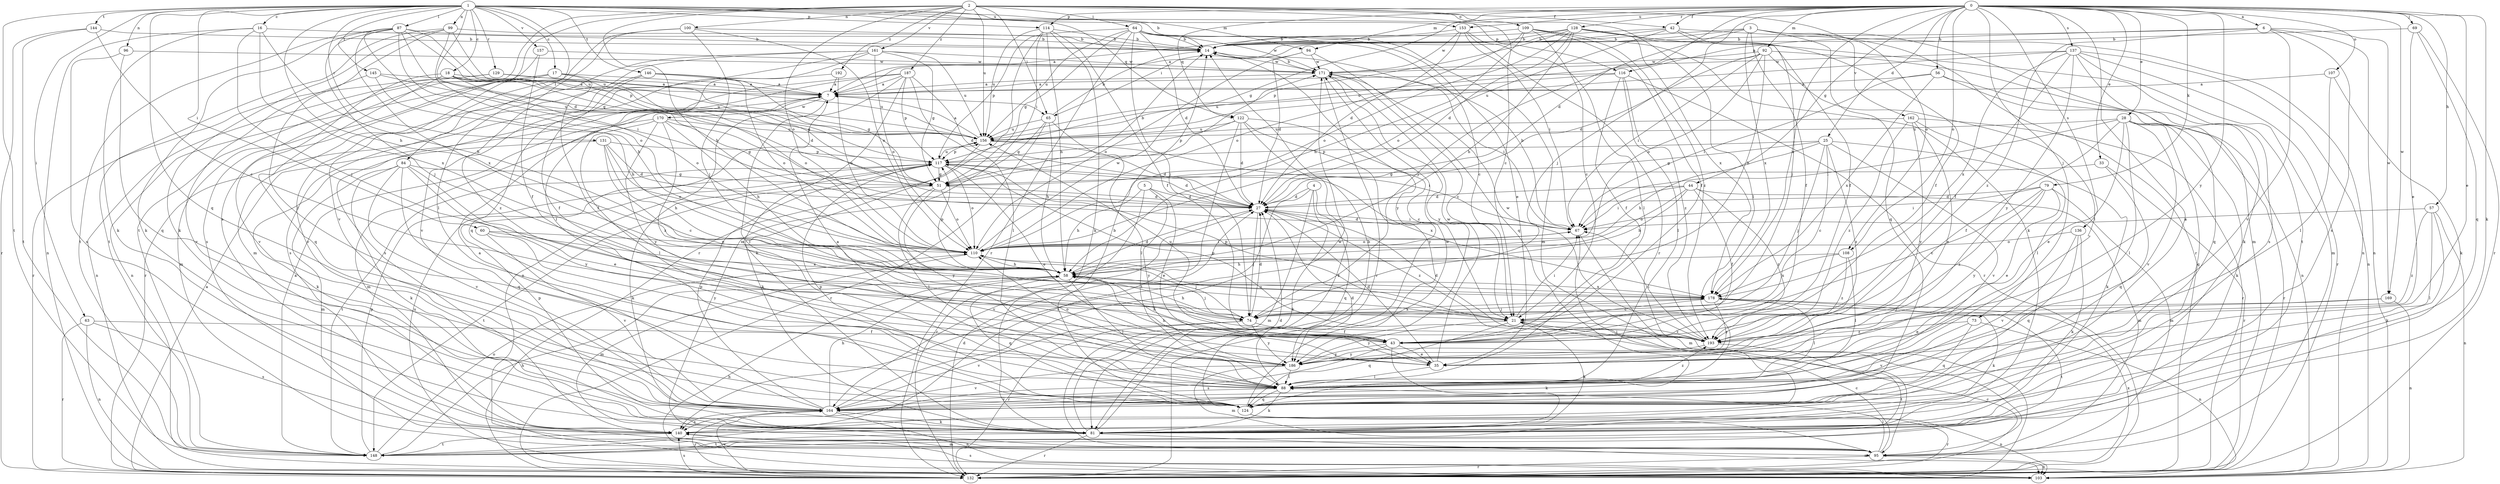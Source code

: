 strict digraph  {
0;
1;
2;
3;
4;
5;
6;
7;
14;
16;
17;
18;
21;
25;
27;
28;
33;
35;
42;
43;
44;
51;
56;
57;
58;
60;
63;
64;
65;
67;
69;
73;
74;
79;
81;
84;
87;
88;
92;
94;
95;
96;
99;
100;
103;
107;
108;
109;
110;
114;
116;
117;
122;
124;
128;
129;
131;
132;
136;
137;
140;
144;
145;
146;
148;
153;
156;
157;
161;
162;
164;
169;
170;
171;
178;
186;
187;
192;
193;
0 -> 6  [label=a];
0 -> 25  [label=d];
0 -> 27  [label=d];
0 -> 28  [label=e];
0 -> 33  [label=e];
0 -> 35  [label=e];
0 -> 42  [label=f];
0 -> 44  [label=g];
0 -> 51  [label=g];
0 -> 56  [label=h];
0 -> 57  [label=h];
0 -> 69  [label=j];
0 -> 73  [label=j];
0 -> 74  [label=j];
0 -> 79  [label=k];
0 -> 81  [label=k];
0 -> 92  [label=m];
0 -> 94  [label=m];
0 -> 107  [label=o];
0 -> 108  [label=o];
0 -> 114  [label=p];
0 -> 122  [label=q];
0 -> 128  [label=r];
0 -> 136  [label=s];
0 -> 137  [label=s];
0 -> 140  [label=s];
0 -> 153  [label=u];
0 -> 169  [label=w];
0 -> 178  [label=x];
0 -> 186  [label=y];
1 -> 14  [label=b];
1 -> 16  [label=c];
1 -> 17  [label=c];
1 -> 18  [label=c];
1 -> 27  [label=d];
1 -> 58  [label=h];
1 -> 60  [label=i];
1 -> 63  [label=i];
1 -> 84  [label=l];
1 -> 87  [label=l];
1 -> 94  [label=m];
1 -> 96  [label=n];
1 -> 99  [label=n];
1 -> 114  [label=p];
1 -> 116  [label=p];
1 -> 122  [label=q];
1 -> 124  [label=q];
1 -> 129  [label=r];
1 -> 131  [label=r];
1 -> 144  [label=t];
1 -> 145  [label=t];
1 -> 146  [label=t];
1 -> 148  [label=t];
1 -> 153  [label=u];
1 -> 157  [label=v];
2 -> 21  [label=c];
2 -> 42  [label=f];
2 -> 58  [label=h];
2 -> 64  [label=i];
2 -> 65  [label=i];
2 -> 88  [label=l];
2 -> 100  [label=n];
2 -> 108  [label=o];
2 -> 109  [label=o];
2 -> 110  [label=o];
2 -> 140  [label=s];
2 -> 148  [label=t];
2 -> 156  [label=u];
2 -> 161  [label=v];
2 -> 187  [label=z];
2 -> 192  [label=z];
3 -> 14  [label=b];
3 -> 43  [label=f];
3 -> 65  [label=i];
3 -> 74  [label=j];
3 -> 95  [label=m];
3 -> 124  [label=q];
3 -> 132  [label=r];
3 -> 162  [label=v];
3 -> 178  [label=x];
4 -> 27  [label=d];
4 -> 81  [label=k];
4 -> 95  [label=m];
4 -> 124  [label=q];
4 -> 140  [label=s];
5 -> 27  [label=d];
5 -> 35  [label=e];
5 -> 58  [label=h];
5 -> 132  [label=r];
5 -> 186  [label=y];
6 -> 14  [label=b];
6 -> 103  [label=n];
6 -> 116  [label=p];
6 -> 140  [label=s];
6 -> 164  [label=v];
6 -> 169  [label=w];
6 -> 193  [label=z];
7 -> 65  [label=i];
7 -> 88  [label=l];
7 -> 170  [label=w];
14 -> 171  [label=w];
14 -> 186  [label=y];
16 -> 14  [label=b];
16 -> 58  [label=h];
16 -> 74  [label=j];
16 -> 81  [label=k];
16 -> 103  [label=n];
16 -> 178  [label=x];
17 -> 7  [label=a];
17 -> 43  [label=f];
17 -> 95  [label=m];
17 -> 103  [label=n];
17 -> 110  [label=o];
17 -> 164  [label=v];
18 -> 7  [label=a];
18 -> 27  [label=d];
18 -> 51  [label=g];
18 -> 110  [label=o];
18 -> 124  [label=q];
18 -> 156  [label=u];
18 -> 164  [label=v];
21 -> 67  [label=i];
21 -> 81  [label=k];
21 -> 110  [label=o];
21 -> 117  [label=p];
21 -> 124  [label=q];
21 -> 186  [label=y];
21 -> 193  [label=z];
25 -> 21  [label=c];
25 -> 51  [label=g];
25 -> 58  [label=h];
25 -> 74  [label=j];
25 -> 81  [label=k];
25 -> 117  [label=p];
25 -> 164  [label=v];
25 -> 193  [label=z];
27 -> 67  [label=i];
27 -> 74  [label=j];
27 -> 164  [label=v];
27 -> 193  [label=z];
28 -> 35  [label=e];
28 -> 43  [label=f];
28 -> 67  [label=i];
28 -> 81  [label=k];
28 -> 88  [label=l];
28 -> 124  [label=q];
28 -> 132  [label=r];
28 -> 156  [label=u];
28 -> 164  [label=v];
33 -> 51  [label=g];
33 -> 124  [label=q];
33 -> 132  [label=r];
35 -> 27  [label=d];
35 -> 58  [label=h];
35 -> 88  [label=l];
35 -> 110  [label=o];
35 -> 171  [label=w];
42 -> 7  [label=a];
42 -> 14  [label=b];
42 -> 43  [label=f];
42 -> 74  [label=j];
42 -> 103  [label=n];
42 -> 110  [label=o];
43 -> 35  [label=e];
43 -> 58  [label=h];
43 -> 81  [label=k];
43 -> 140  [label=s];
43 -> 156  [label=u];
43 -> 186  [label=y];
44 -> 27  [label=d];
44 -> 43  [label=f];
44 -> 58  [label=h];
44 -> 67  [label=i];
44 -> 95  [label=m];
44 -> 110  [label=o];
44 -> 193  [label=z];
51 -> 14  [label=b];
51 -> 27  [label=d];
51 -> 88  [label=l];
51 -> 110  [label=o];
51 -> 148  [label=t];
51 -> 186  [label=y];
56 -> 7  [label=a];
56 -> 67  [label=i];
56 -> 103  [label=n];
56 -> 124  [label=q];
56 -> 178  [label=x];
57 -> 67  [label=i];
57 -> 81  [label=k];
57 -> 88  [label=l];
57 -> 103  [label=n];
57 -> 193  [label=z];
58 -> 27  [label=d];
58 -> 74  [label=j];
58 -> 88  [label=l];
58 -> 117  [label=p];
58 -> 124  [label=q];
58 -> 178  [label=x];
60 -> 110  [label=o];
60 -> 164  [label=v];
60 -> 178  [label=x];
60 -> 186  [label=y];
63 -> 43  [label=f];
63 -> 103  [label=n];
63 -> 132  [label=r];
63 -> 140  [label=s];
64 -> 14  [label=b];
64 -> 21  [label=c];
64 -> 27  [label=d];
64 -> 35  [label=e];
64 -> 51  [label=g];
64 -> 74  [label=j];
64 -> 95  [label=m];
64 -> 117  [label=p];
64 -> 132  [label=r];
64 -> 156  [label=u];
64 -> 171  [label=w];
65 -> 14  [label=b];
65 -> 51  [label=g];
65 -> 58  [label=h];
65 -> 88  [label=l];
65 -> 132  [label=r];
65 -> 156  [label=u];
67 -> 14  [label=b];
67 -> 27  [label=d];
67 -> 95  [label=m];
67 -> 110  [label=o];
69 -> 14  [label=b];
69 -> 35  [label=e];
69 -> 124  [label=q];
69 -> 132  [label=r];
73 -> 103  [label=n];
73 -> 124  [label=q];
73 -> 164  [label=v];
73 -> 193  [label=z];
74 -> 27  [label=d];
74 -> 43  [label=f];
74 -> 58  [label=h];
74 -> 132  [label=r];
74 -> 164  [label=v];
74 -> 178  [label=x];
74 -> 186  [label=y];
79 -> 21  [label=c];
79 -> 27  [label=d];
79 -> 35  [label=e];
79 -> 67  [label=i];
79 -> 95  [label=m];
79 -> 186  [label=y];
79 -> 193  [label=z];
81 -> 14  [label=b];
81 -> 27  [label=d];
81 -> 103  [label=n];
81 -> 117  [label=p];
81 -> 132  [label=r];
81 -> 148  [label=t];
84 -> 35  [label=e];
84 -> 51  [label=g];
84 -> 81  [label=k];
84 -> 95  [label=m];
84 -> 124  [label=q];
84 -> 164  [label=v];
84 -> 186  [label=y];
87 -> 14  [label=b];
87 -> 51  [label=g];
87 -> 58  [label=h];
87 -> 67  [label=i];
87 -> 74  [label=j];
87 -> 81  [label=k];
87 -> 117  [label=p];
87 -> 148  [label=t];
87 -> 156  [label=u];
87 -> 178  [label=x];
88 -> 7  [label=a];
88 -> 27  [label=d];
88 -> 81  [label=k];
88 -> 124  [label=q];
88 -> 164  [label=v];
88 -> 193  [label=z];
92 -> 27  [label=d];
92 -> 58  [label=h];
92 -> 67  [label=i];
92 -> 81  [label=k];
92 -> 88  [label=l];
92 -> 110  [label=o];
92 -> 156  [label=u];
92 -> 171  [label=w];
94 -> 27  [label=d];
94 -> 110  [label=o];
94 -> 124  [label=q];
94 -> 171  [label=w];
95 -> 21  [label=c];
95 -> 88  [label=l];
95 -> 103  [label=n];
95 -> 132  [label=r];
96 -> 124  [label=q];
96 -> 140  [label=s];
96 -> 171  [label=w];
99 -> 14  [label=b];
99 -> 81  [label=k];
99 -> 88  [label=l];
99 -> 110  [label=o];
99 -> 148  [label=t];
99 -> 156  [label=u];
100 -> 14  [label=b];
100 -> 74  [label=j];
100 -> 88  [label=l];
100 -> 110  [label=o];
100 -> 164  [label=v];
103 -> 58  [label=h];
103 -> 140  [label=s];
103 -> 156  [label=u];
107 -> 7  [label=a];
107 -> 81  [label=k];
107 -> 88  [label=l];
108 -> 58  [label=h];
108 -> 88  [label=l];
108 -> 178  [label=x];
108 -> 193  [label=z];
109 -> 14  [label=b];
109 -> 21  [label=c];
109 -> 43  [label=f];
109 -> 58  [label=h];
109 -> 81  [label=k];
109 -> 110  [label=o];
109 -> 193  [label=z];
110 -> 58  [label=h];
110 -> 67  [label=i];
110 -> 74  [label=j];
110 -> 95  [label=m];
110 -> 171  [label=w];
114 -> 14  [label=b];
114 -> 43  [label=f];
114 -> 58  [label=h];
114 -> 81  [label=k];
114 -> 95  [label=m];
114 -> 132  [label=r];
114 -> 156  [label=u];
116 -> 7  [label=a];
116 -> 43  [label=f];
116 -> 88  [label=l];
116 -> 132  [label=r];
116 -> 156  [label=u];
116 -> 193  [label=z];
117 -> 27  [label=d];
117 -> 35  [label=e];
117 -> 51  [label=g];
117 -> 81  [label=k];
117 -> 110  [label=o];
117 -> 148  [label=t];
117 -> 156  [label=u];
117 -> 178  [label=x];
122 -> 21  [label=c];
122 -> 27  [label=d];
122 -> 81  [label=k];
122 -> 117  [label=p];
122 -> 148  [label=t];
122 -> 156  [label=u];
122 -> 186  [label=y];
124 -> 14  [label=b];
124 -> 103  [label=n];
124 -> 117  [label=p];
124 -> 132  [label=r];
124 -> 171  [label=w];
128 -> 7  [label=a];
128 -> 14  [label=b];
128 -> 27  [label=d];
128 -> 43  [label=f];
128 -> 58  [label=h];
128 -> 110  [label=o];
128 -> 117  [label=p];
128 -> 148  [label=t];
128 -> 178  [label=x];
129 -> 7  [label=a];
129 -> 103  [label=n];
129 -> 132  [label=r];
129 -> 156  [label=u];
131 -> 21  [label=c];
131 -> 27  [label=d];
131 -> 58  [label=h];
131 -> 81  [label=k];
131 -> 110  [label=o];
131 -> 117  [label=p];
132 -> 7  [label=a];
132 -> 21  [label=c];
132 -> 27  [label=d];
132 -> 140  [label=s];
132 -> 164  [label=v];
132 -> 178  [label=x];
136 -> 81  [label=k];
136 -> 110  [label=o];
136 -> 124  [label=q];
136 -> 164  [label=v];
137 -> 43  [label=f];
137 -> 95  [label=m];
137 -> 103  [label=n];
137 -> 132  [label=r];
137 -> 140  [label=s];
137 -> 156  [label=u];
137 -> 171  [label=w];
137 -> 178  [label=x];
137 -> 186  [label=y];
140 -> 67  [label=i];
140 -> 95  [label=m];
140 -> 148  [label=t];
144 -> 14  [label=b];
144 -> 21  [label=c];
144 -> 132  [label=r];
144 -> 148  [label=t];
145 -> 7  [label=a];
145 -> 58  [label=h];
145 -> 156  [label=u];
145 -> 164  [label=v];
146 -> 7  [label=a];
146 -> 43  [label=f];
146 -> 51  [label=g];
146 -> 110  [label=o];
146 -> 193  [label=z];
148 -> 7  [label=a];
148 -> 58  [label=h];
148 -> 110  [label=o];
148 -> 117  [label=p];
153 -> 14  [label=b];
153 -> 27  [label=d];
153 -> 67  [label=i];
153 -> 88  [label=l];
153 -> 132  [label=r];
153 -> 171  [label=w];
156 -> 7  [label=a];
156 -> 27  [label=d];
156 -> 67  [label=i];
156 -> 81  [label=k];
156 -> 117  [label=p];
157 -> 43  [label=f];
157 -> 140  [label=s];
157 -> 171  [label=w];
161 -> 51  [label=g];
161 -> 88  [label=l];
161 -> 95  [label=m];
161 -> 110  [label=o];
161 -> 124  [label=q];
161 -> 156  [label=u];
161 -> 164  [label=v];
161 -> 171  [label=w];
162 -> 35  [label=e];
162 -> 88  [label=l];
162 -> 132  [label=r];
162 -> 156  [label=u];
162 -> 186  [label=y];
162 -> 193  [label=z];
164 -> 7  [label=a];
164 -> 58  [label=h];
164 -> 81  [label=k];
164 -> 103  [label=n];
164 -> 117  [label=p];
164 -> 132  [label=r];
164 -> 140  [label=s];
164 -> 171  [label=w];
169 -> 35  [label=e];
169 -> 74  [label=j];
169 -> 103  [label=n];
170 -> 51  [label=g];
170 -> 58  [label=h];
170 -> 88  [label=l];
170 -> 95  [label=m];
170 -> 156  [label=u];
170 -> 186  [label=y];
170 -> 193  [label=z];
171 -> 7  [label=a];
171 -> 14  [label=b];
171 -> 21  [label=c];
171 -> 67  [label=i];
171 -> 132  [label=r];
171 -> 186  [label=y];
178 -> 21  [label=c];
178 -> 74  [label=j];
178 -> 81  [label=k];
178 -> 88  [label=l];
178 -> 148  [label=t];
178 -> 186  [label=y];
186 -> 88  [label=l];
186 -> 95  [label=m];
186 -> 164  [label=v];
187 -> 7  [label=a];
187 -> 27  [label=d];
187 -> 81  [label=k];
187 -> 88  [label=l];
187 -> 103  [label=n];
187 -> 117  [label=p];
187 -> 132  [label=r];
187 -> 140  [label=s];
192 -> 7  [label=a];
192 -> 110  [label=o];
192 -> 140  [label=s];
193 -> 27  [label=d];
193 -> 67  [label=i];
193 -> 117  [label=p];
193 -> 148  [label=t];
193 -> 171  [label=w];
193 -> 186  [label=y];
}
